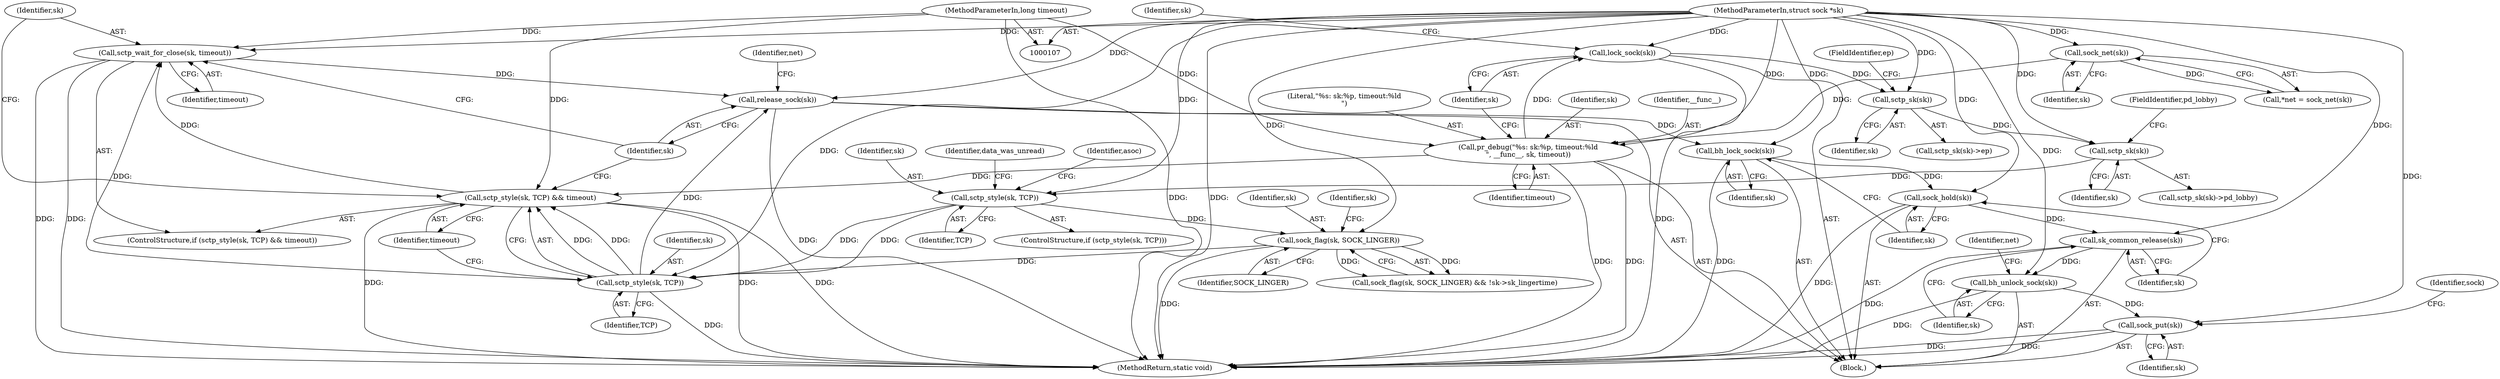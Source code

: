 digraph "0_linux_2d45a02d0166caf2627fe91897c6ffc3b19514c4@API" {
"1000229" [label="(Call,sctp_wait_for_close(sk, timeout))"];
"1000225" [label="(Call,sctp_style(sk, TCP))"];
"1000161" [label="(Call,sctp_style(sk, TCP))"];
"1000156" [label="(Call,sctp_sk(sk))"];
"1000141" [label="(Call,sctp_sk(sk))"];
"1000126" [label="(Call,lock_sock(sk))"];
"1000121" [label="(Call,pr_debug(\"%s: sk:%p, timeout:%ld\n\", __func__, sk, timeout))"];
"1000114" [label="(Call,sock_net(sk))"];
"1000108" [label="(MethodParameterIn,struct sock *sk)"];
"1000109" [label="(MethodParameterIn,long timeout)"];
"1000197" [label="(Call,sock_flag(sk, SOCK_LINGER))"];
"1000224" [label="(Call,sctp_style(sk, TCP) && timeout)"];
"1000232" [label="(Call,release_sock(sk))"];
"1000241" [label="(Call,bh_lock_sock(sk))"];
"1000243" [label="(Call,sock_hold(sk))"];
"1000245" [label="(Call,sk_common_release(sk))"];
"1000247" [label="(Call,bh_unlock_sock(sk))"];
"1000256" [label="(Call,sock_put(sk))"];
"1000140" [label="(Call,sctp_sk(sk)->ep)"];
"1000125" [label="(Identifier,timeout)"];
"1000246" [label="(Identifier,sk)"];
"1000177" [label="(Identifier,data_was_unread)"];
"1000110" [label="(Block,)"];
"1000233" [label="(Identifier,sk)"];
"1000109" [label="(MethodParameterIn,long timeout)"];
"1000155" [label="(Call,sctp_sk(sk)->pd_lobby)"];
"1000238" [label="(Identifier,net)"];
"1000167" [label="(Identifier,asoc)"];
"1000228" [label="(Identifier,timeout)"];
"1000231" [label="(Identifier,timeout)"];
"1000223" [label="(ControlStructure,if (sctp_style(sk, TCP) && timeout))"];
"1000142" [label="(Identifier,sk)"];
"1000112" [label="(Call,*net = sock_net(sk))"];
"1000260" [label="(MethodReturn,static void)"];
"1000130" [label="(Identifier,sk)"];
"1000127" [label="(Identifier,sk)"];
"1000202" [label="(Identifier,sk)"];
"1000243" [label="(Call,sock_hold(sk))"];
"1000121" [label="(Call,pr_debug(\"%s: sk:%p, timeout:%ld\n\", __func__, sk, timeout))"];
"1000230" [label="(Identifier,sk)"];
"1000122" [label="(Literal,\"%s: sk:%p, timeout:%ld\n\")"];
"1000224" [label="(Call,sctp_style(sk, TCP) && timeout)"];
"1000114" [label="(Call,sock_net(sk))"];
"1000256" [label="(Call,sock_put(sk))"];
"1000124" [label="(Identifier,sk)"];
"1000156" [label="(Call,sctp_sk(sk))"];
"1000242" [label="(Identifier,sk)"];
"1000257" [label="(Identifier,sk)"];
"1000197" [label="(Call,sock_flag(sk, SOCK_LINGER))"];
"1000163" [label="(Identifier,TCP)"];
"1000248" [label="(Identifier,sk)"];
"1000196" [label="(Call,sock_flag(sk, SOCK_LINGER) && !sk->sk_lingertime)"];
"1000160" [label="(ControlStructure,if (sctp_style(sk, TCP)))"];
"1000259" [label="(Identifier,sock)"];
"1000245" [label="(Call,sk_common_release(sk))"];
"1000126" [label="(Call,lock_sock(sk))"];
"1000158" [label="(FieldIdentifier,pd_lobby)"];
"1000247" [label="(Call,bh_unlock_sock(sk))"];
"1000199" [label="(Identifier,SOCK_LINGER)"];
"1000225" [label="(Call,sctp_style(sk, TCP))"];
"1000162" [label="(Identifier,sk)"];
"1000241" [label="(Call,bh_lock_sock(sk))"];
"1000253" [label="(Identifier,net)"];
"1000229" [label="(Call,sctp_wait_for_close(sk, timeout))"];
"1000157" [label="(Identifier,sk)"];
"1000108" [label="(MethodParameterIn,struct sock *sk)"];
"1000244" [label="(Identifier,sk)"];
"1000226" [label="(Identifier,sk)"];
"1000141" [label="(Call,sctp_sk(sk))"];
"1000123" [label="(Identifier,__func__)"];
"1000227" [label="(Identifier,TCP)"];
"1000232" [label="(Call,release_sock(sk))"];
"1000161" [label="(Call,sctp_style(sk, TCP))"];
"1000198" [label="(Identifier,sk)"];
"1000115" [label="(Identifier,sk)"];
"1000143" [label="(FieldIdentifier,ep)"];
"1000229" -> "1000223"  [label="AST: "];
"1000229" -> "1000231"  [label="CFG: "];
"1000230" -> "1000229"  [label="AST: "];
"1000231" -> "1000229"  [label="AST: "];
"1000233" -> "1000229"  [label="CFG: "];
"1000229" -> "1000260"  [label="DDG: "];
"1000229" -> "1000260"  [label="DDG: "];
"1000225" -> "1000229"  [label="DDG: "];
"1000108" -> "1000229"  [label="DDG: "];
"1000224" -> "1000229"  [label="DDG: "];
"1000109" -> "1000229"  [label="DDG: "];
"1000229" -> "1000232"  [label="DDG: "];
"1000225" -> "1000224"  [label="AST: "];
"1000225" -> "1000227"  [label="CFG: "];
"1000226" -> "1000225"  [label="AST: "];
"1000227" -> "1000225"  [label="AST: "];
"1000228" -> "1000225"  [label="CFG: "];
"1000224" -> "1000225"  [label="CFG: "];
"1000225" -> "1000260"  [label="DDG: "];
"1000225" -> "1000224"  [label="DDG: "];
"1000225" -> "1000224"  [label="DDG: "];
"1000161" -> "1000225"  [label="DDG: "];
"1000161" -> "1000225"  [label="DDG: "];
"1000197" -> "1000225"  [label="DDG: "];
"1000108" -> "1000225"  [label="DDG: "];
"1000225" -> "1000232"  [label="DDG: "];
"1000161" -> "1000160"  [label="AST: "];
"1000161" -> "1000163"  [label="CFG: "];
"1000162" -> "1000161"  [label="AST: "];
"1000163" -> "1000161"  [label="AST: "];
"1000167" -> "1000161"  [label="CFG: "];
"1000177" -> "1000161"  [label="CFG: "];
"1000156" -> "1000161"  [label="DDG: "];
"1000108" -> "1000161"  [label="DDG: "];
"1000161" -> "1000197"  [label="DDG: "];
"1000156" -> "1000155"  [label="AST: "];
"1000156" -> "1000157"  [label="CFG: "];
"1000157" -> "1000156"  [label="AST: "];
"1000158" -> "1000156"  [label="CFG: "];
"1000141" -> "1000156"  [label="DDG: "];
"1000108" -> "1000156"  [label="DDG: "];
"1000141" -> "1000140"  [label="AST: "];
"1000141" -> "1000142"  [label="CFG: "];
"1000142" -> "1000141"  [label="AST: "];
"1000143" -> "1000141"  [label="CFG: "];
"1000126" -> "1000141"  [label="DDG: "];
"1000108" -> "1000141"  [label="DDG: "];
"1000126" -> "1000110"  [label="AST: "];
"1000126" -> "1000127"  [label="CFG: "];
"1000127" -> "1000126"  [label="AST: "];
"1000130" -> "1000126"  [label="CFG: "];
"1000126" -> "1000260"  [label="DDG: "];
"1000121" -> "1000126"  [label="DDG: "];
"1000108" -> "1000126"  [label="DDG: "];
"1000121" -> "1000110"  [label="AST: "];
"1000121" -> "1000125"  [label="CFG: "];
"1000122" -> "1000121"  [label="AST: "];
"1000123" -> "1000121"  [label="AST: "];
"1000124" -> "1000121"  [label="AST: "];
"1000125" -> "1000121"  [label="AST: "];
"1000127" -> "1000121"  [label="CFG: "];
"1000121" -> "1000260"  [label="DDG: "];
"1000121" -> "1000260"  [label="DDG: "];
"1000114" -> "1000121"  [label="DDG: "];
"1000108" -> "1000121"  [label="DDG: "];
"1000109" -> "1000121"  [label="DDG: "];
"1000121" -> "1000224"  [label="DDG: "];
"1000114" -> "1000112"  [label="AST: "];
"1000114" -> "1000115"  [label="CFG: "];
"1000115" -> "1000114"  [label="AST: "];
"1000112" -> "1000114"  [label="CFG: "];
"1000114" -> "1000112"  [label="DDG: "];
"1000108" -> "1000114"  [label="DDG: "];
"1000108" -> "1000107"  [label="AST: "];
"1000108" -> "1000260"  [label="DDG: "];
"1000108" -> "1000197"  [label="DDG: "];
"1000108" -> "1000232"  [label="DDG: "];
"1000108" -> "1000241"  [label="DDG: "];
"1000108" -> "1000243"  [label="DDG: "];
"1000108" -> "1000245"  [label="DDG: "];
"1000108" -> "1000247"  [label="DDG: "];
"1000108" -> "1000256"  [label="DDG: "];
"1000109" -> "1000107"  [label="AST: "];
"1000109" -> "1000260"  [label="DDG: "];
"1000109" -> "1000224"  [label="DDG: "];
"1000197" -> "1000196"  [label="AST: "];
"1000197" -> "1000199"  [label="CFG: "];
"1000198" -> "1000197"  [label="AST: "];
"1000199" -> "1000197"  [label="AST: "];
"1000202" -> "1000197"  [label="CFG: "];
"1000196" -> "1000197"  [label="CFG: "];
"1000197" -> "1000260"  [label="DDG: "];
"1000197" -> "1000196"  [label="DDG: "];
"1000197" -> "1000196"  [label="DDG: "];
"1000224" -> "1000223"  [label="AST: "];
"1000224" -> "1000228"  [label="CFG: "];
"1000228" -> "1000224"  [label="AST: "];
"1000230" -> "1000224"  [label="CFG: "];
"1000233" -> "1000224"  [label="CFG: "];
"1000224" -> "1000260"  [label="DDG: "];
"1000224" -> "1000260"  [label="DDG: "];
"1000224" -> "1000260"  [label="DDG: "];
"1000232" -> "1000110"  [label="AST: "];
"1000232" -> "1000233"  [label="CFG: "];
"1000233" -> "1000232"  [label="AST: "];
"1000238" -> "1000232"  [label="CFG: "];
"1000232" -> "1000260"  [label="DDG: "];
"1000232" -> "1000241"  [label="DDG: "];
"1000241" -> "1000110"  [label="AST: "];
"1000241" -> "1000242"  [label="CFG: "];
"1000242" -> "1000241"  [label="AST: "];
"1000244" -> "1000241"  [label="CFG: "];
"1000241" -> "1000260"  [label="DDG: "];
"1000241" -> "1000243"  [label="DDG: "];
"1000243" -> "1000110"  [label="AST: "];
"1000243" -> "1000244"  [label="CFG: "];
"1000244" -> "1000243"  [label="AST: "];
"1000246" -> "1000243"  [label="CFG: "];
"1000243" -> "1000260"  [label="DDG: "];
"1000243" -> "1000245"  [label="DDG: "];
"1000245" -> "1000110"  [label="AST: "];
"1000245" -> "1000246"  [label="CFG: "];
"1000246" -> "1000245"  [label="AST: "];
"1000248" -> "1000245"  [label="CFG: "];
"1000245" -> "1000260"  [label="DDG: "];
"1000245" -> "1000247"  [label="DDG: "];
"1000247" -> "1000110"  [label="AST: "];
"1000247" -> "1000248"  [label="CFG: "];
"1000248" -> "1000247"  [label="AST: "];
"1000253" -> "1000247"  [label="CFG: "];
"1000247" -> "1000260"  [label="DDG: "];
"1000247" -> "1000256"  [label="DDG: "];
"1000256" -> "1000110"  [label="AST: "];
"1000256" -> "1000257"  [label="CFG: "];
"1000257" -> "1000256"  [label="AST: "];
"1000259" -> "1000256"  [label="CFG: "];
"1000256" -> "1000260"  [label="DDG: "];
"1000256" -> "1000260"  [label="DDG: "];
}
